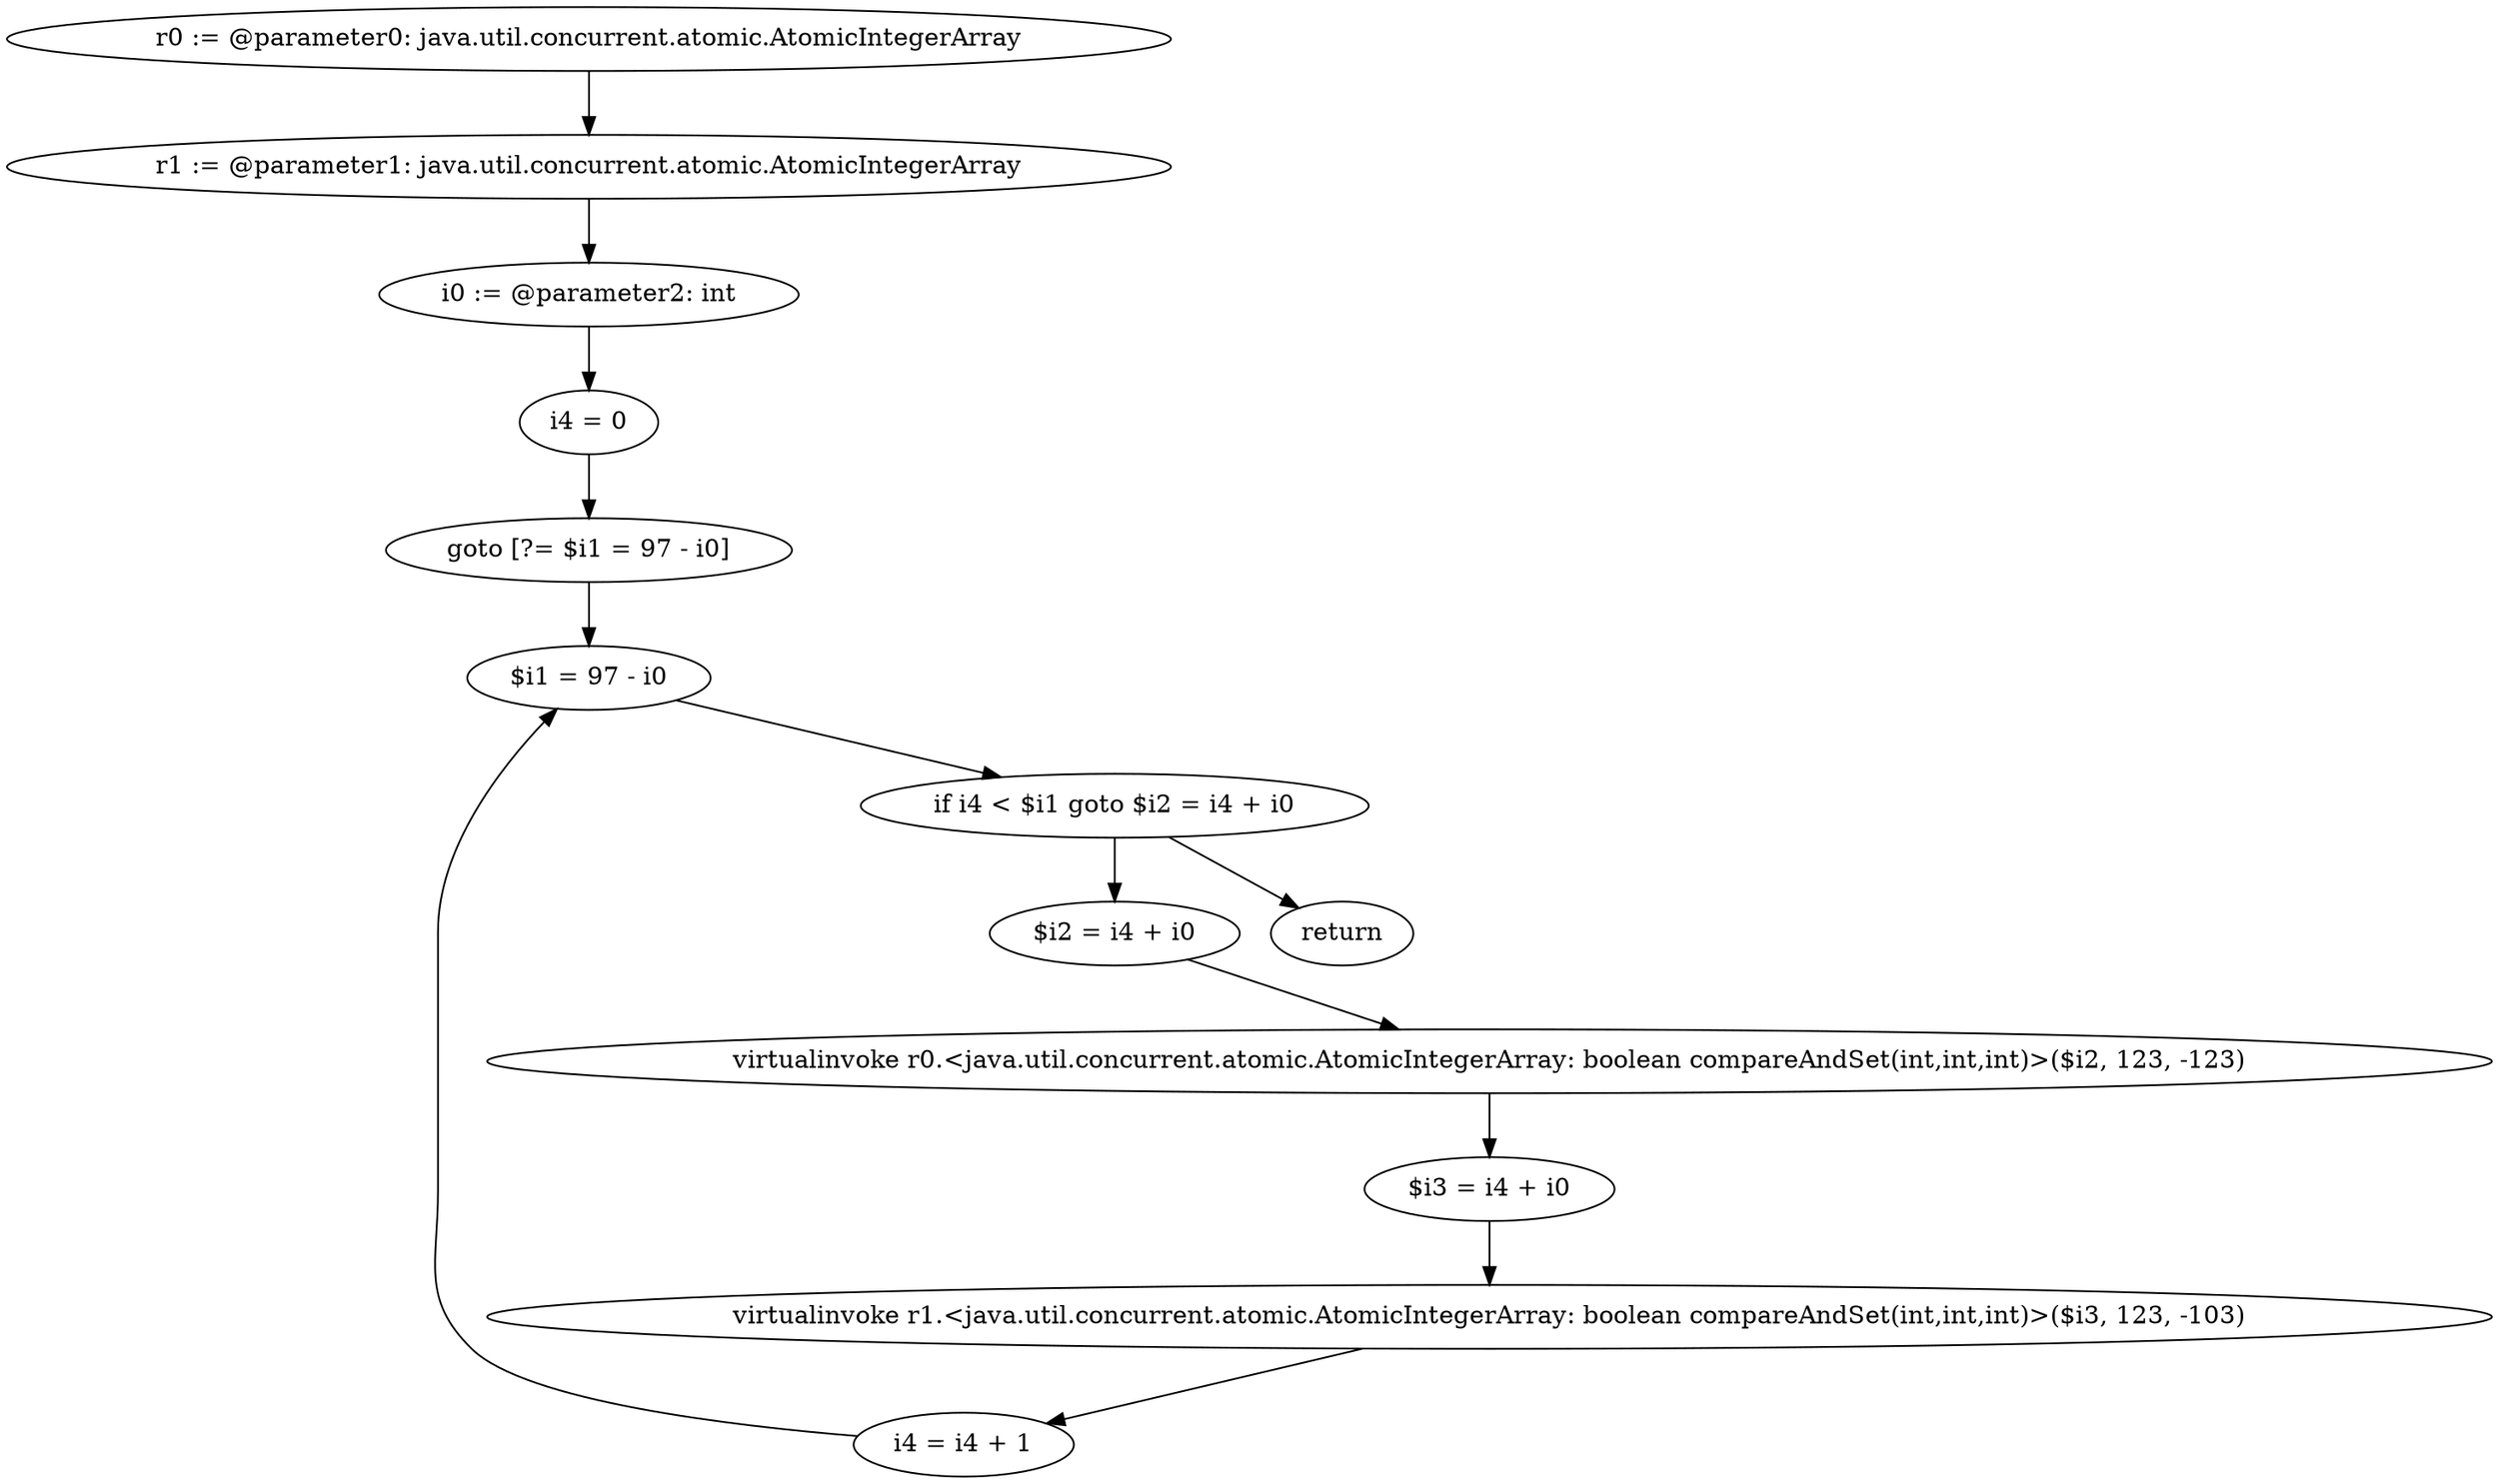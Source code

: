 digraph "unitGraph" {
    "r0 := @parameter0: java.util.concurrent.atomic.AtomicIntegerArray"
    "r1 := @parameter1: java.util.concurrent.atomic.AtomicIntegerArray"
    "i0 := @parameter2: int"
    "i4 = 0"
    "goto [?= $i1 = 97 - i0]"
    "$i2 = i4 + i0"
    "virtualinvoke r0.<java.util.concurrent.atomic.AtomicIntegerArray: boolean compareAndSet(int,int,int)>($i2, 123, -123)"
    "$i3 = i4 + i0"
    "virtualinvoke r1.<java.util.concurrent.atomic.AtomicIntegerArray: boolean compareAndSet(int,int,int)>($i3, 123, -103)"
    "i4 = i4 + 1"
    "$i1 = 97 - i0"
    "if i4 < $i1 goto $i2 = i4 + i0"
    "return"
    "r0 := @parameter0: java.util.concurrent.atomic.AtomicIntegerArray"->"r1 := @parameter1: java.util.concurrent.atomic.AtomicIntegerArray";
    "r1 := @parameter1: java.util.concurrent.atomic.AtomicIntegerArray"->"i0 := @parameter2: int";
    "i0 := @parameter2: int"->"i4 = 0";
    "i4 = 0"->"goto [?= $i1 = 97 - i0]";
    "goto [?= $i1 = 97 - i0]"->"$i1 = 97 - i0";
    "$i2 = i4 + i0"->"virtualinvoke r0.<java.util.concurrent.atomic.AtomicIntegerArray: boolean compareAndSet(int,int,int)>($i2, 123, -123)";
    "virtualinvoke r0.<java.util.concurrent.atomic.AtomicIntegerArray: boolean compareAndSet(int,int,int)>($i2, 123, -123)"->"$i3 = i4 + i0";
    "$i3 = i4 + i0"->"virtualinvoke r1.<java.util.concurrent.atomic.AtomicIntegerArray: boolean compareAndSet(int,int,int)>($i3, 123, -103)";
    "virtualinvoke r1.<java.util.concurrent.atomic.AtomicIntegerArray: boolean compareAndSet(int,int,int)>($i3, 123, -103)"->"i4 = i4 + 1";
    "i4 = i4 + 1"->"$i1 = 97 - i0";
    "$i1 = 97 - i0"->"if i4 < $i1 goto $i2 = i4 + i0";
    "if i4 < $i1 goto $i2 = i4 + i0"->"return";
    "if i4 < $i1 goto $i2 = i4 + i0"->"$i2 = i4 + i0";
}
